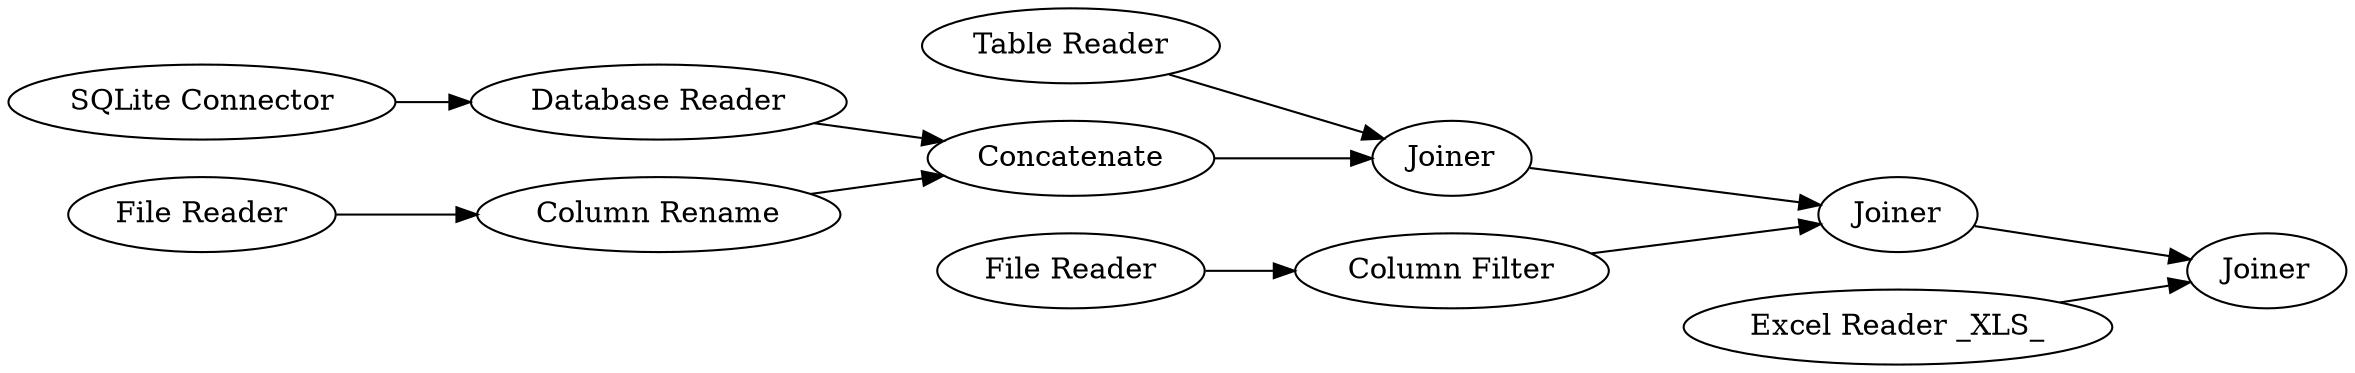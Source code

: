 digraph {
	233 -> 244
	152 -> 245
	239 -> 238
	244 -> 245
	241 -> 246
	238 -> 242
	236 -> 156
	232 -> 152
	156 -> 242
	245 -> 246
	242 -> 244
	232 [label="File Reader"]
	245 [label=Joiner]
	242 [label=Concatenate]
	233 [label="Table Reader"]
	246 [label=Joiner]
	156 [label="Column Rename"]
	244 [label=Joiner]
	236 [label="File Reader"]
	241 [label="Excel Reader _XLS_"]
	152 [label="Column Filter"]
	239 [label="SQLite Connector"]
	238 [label="Database Reader"]
	rankdir=LR
}
